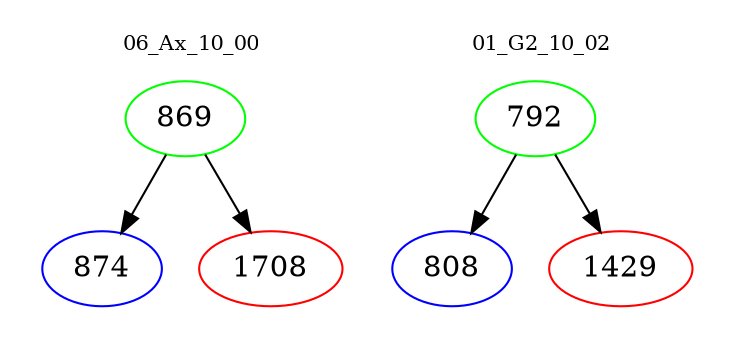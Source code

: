 digraph{
subgraph cluster_0 {
color = white
label = "06_Ax_10_00";
fontsize=10;
T0_869 [label="869", color="green"]
T0_869 -> T0_874 [color="black"]
T0_874 [label="874", color="blue"]
T0_869 -> T0_1708 [color="black"]
T0_1708 [label="1708", color="red"]
}
subgraph cluster_1 {
color = white
label = "01_G2_10_02";
fontsize=10;
T1_792 [label="792", color="green"]
T1_792 -> T1_808 [color="black"]
T1_808 [label="808", color="blue"]
T1_792 -> T1_1429 [color="black"]
T1_1429 [label="1429", color="red"]
}
}
